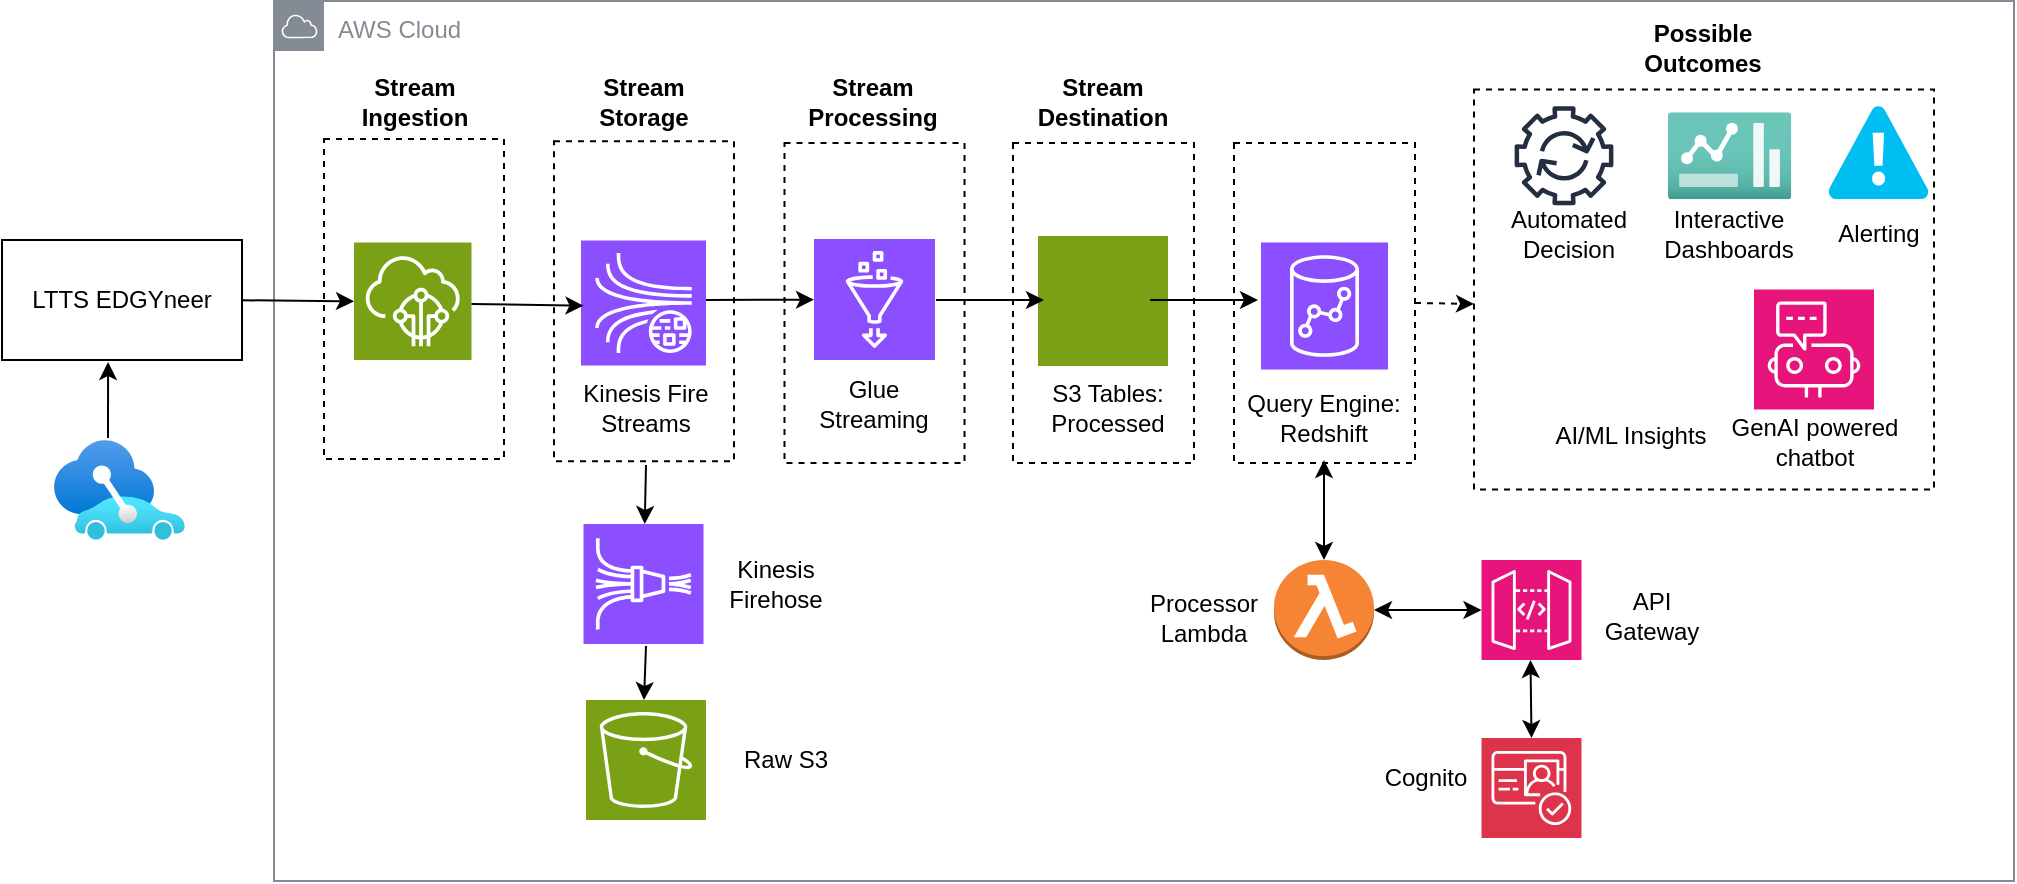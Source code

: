 <mxfile version="28.0.5">
  <diagram name="Page-1" id="A6wYswqma61FJDNkOINY">
    <mxGraphModel dx="1025" dy="427" grid="1" gridSize="10" guides="1" tooltips="1" connect="1" arrows="1" fold="1" page="1" pageScale="1" pageWidth="850" pageHeight="1100" math="0" shadow="0">
      <root>
        <mxCell id="0" />
        <mxCell id="1" parent="0" />
        <mxCell id="hn1NKW5ey4sbfua8mr8q-2" value="AWS Cloud" style="sketch=0;outlineConnect=0;gradientColor=none;html=1;whiteSpace=wrap;fontSize=12;fontStyle=0;shape=mxgraph.aws4.group;grIcon=mxgraph.aws4.group_aws_cloud;strokeColor=#858B94;fillColor=none;verticalAlign=top;align=left;spacingLeft=30;fontColor=#858B94;dashed=0;" vertex="1" parent="1">
          <mxGeometry x="160" y="110.5" width="870" height="440" as="geometry" />
        </mxCell>
        <mxCell id="hn1NKW5ey4sbfua8mr8q-3" value="" style="image;aspect=fixed;html=1;points=[];align=center;fontSize=12;image=img/lib/azure2/other/Connected_Vehicle_Platform.svg;" vertex="1" parent="1">
          <mxGeometry x="50" y="330" width="65.38" height="50" as="geometry" />
        </mxCell>
        <mxCell id="hn1NKW5ey4sbfua8mr8q-7" value="" style="sketch=0;points=[[0,0,0],[0.25,0,0],[0.5,0,0],[0.75,0,0],[1,0,0],[0,1,0],[0.25,1,0],[0.5,1,0],[0.75,1,0],[1,1,0],[0,0.25,0],[0,0.5,0],[0,0.75,0],[1,0.25,0],[1,0.5,0],[1,0.75,0]];outlineConnect=0;fontColor=#232F3E;fillColor=#7AA116;strokeColor=#ffffff;dashed=0;verticalLabelPosition=bottom;verticalAlign=top;align=center;html=1;fontSize=12;fontStyle=0;aspect=fixed;shape=mxgraph.aws4.resourceIcon;resIcon=mxgraph.aws4.s3;" vertex="1" parent="1">
          <mxGeometry x="316" y="460" width="60" height="60" as="geometry" />
        </mxCell>
        <mxCell id="hn1NKW5ey4sbfua8mr8q-10" value="" style="sketch=0;points=[[0,0,0],[0.25,0,0],[0.5,0,0],[0.75,0,0],[1,0,0],[0,1,0],[0.25,1,0],[0.5,1,0],[0.75,1,0],[1,1,0],[0,0.25,0],[0,0.5,0],[0,0.75,0],[1,0.25,0],[1,0.5,0],[1,0.75,0]];outlineConnect=0;fontColor=#232F3E;fillColor=#8C4FFF;strokeColor=#ffffff;dashed=0;verticalLabelPosition=bottom;verticalAlign=top;align=center;html=1;fontSize=12;fontStyle=0;aspect=fixed;shape=mxgraph.aws4.resourceIcon;resIcon=mxgraph.aws4.kinesis_data_firehose;" vertex="1" parent="1">
          <mxGeometry x="314.75" y="372" width="60" height="60" as="geometry" />
        </mxCell>
        <mxCell id="hn1NKW5ey4sbfua8mr8q-18" value="LTTS EDGYneer" style="rounded=0;whiteSpace=wrap;html=1;" vertex="1" parent="1">
          <mxGeometry x="24" y="230" width="120" height="60" as="geometry" />
        </mxCell>
        <mxCell id="hn1NKW5ey4sbfua8mr8q-27" value="" style="rounded=0;whiteSpace=wrap;html=1;dashed=1;" vertex="1" parent="1">
          <mxGeometry x="300" y="180.63" width="90" height="160" as="geometry" />
        </mxCell>
        <mxCell id="hn1NKW5ey4sbfua8mr8q-6" value="" style="sketch=0;points=[[0,0,0],[0.25,0,0],[0.5,0,0],[0.75,0,0],[1,0,0],[0,1,0],[0.25,1,0],[0.5,1,0],[0.75,1,0],[1,1,0],[0,0.25,0],[0,0.5,0],[0,0.75,0],[1,0.25,0],[1,0.5,0],[1,0.75,0]];outlineConnect=0;fontColor=#232F3E;fillColor=#8C4FFF;strokeColor=#ffffff;dashed=0;verticalLabelPosition=bottom;verticalAlign=top;align=center;html=1;fontSize=12;fontStyle=0;aspect=fixed;shape=mxgraph.aws4.resourceIcon;resIcon=mxgraph.aws4.kinesis_data_streams;" vertex="1" parent="1">
          <mxGeometry x="313.5" y="230.25" width="62.5" height="62.5" as="geometry" />
        </mxCell>
        <mxCell id="hn1NKW5ey4sbfua8mr8q-59" value="" style="endArrow=classic;startArrow=classic;html=1;rounded=0;exitX=0.5;exitY=0;exitDx=0;exitDy=0;exitPerimeter=0;" edge="1" parent="1" source="hn1NKW5ey4sbfua8mr8q-53">
          <mxGeometry width="50" height="50" relative="1" as="geometry">
            <mxPoint x="788" y="470" as="sourcePoint" />
            <mxPoint x="788.25" y="440" as="targetPoint" />
          </mxGeometry>
        </mxCell>
        <mxCell id="hn1NKW5ey4sbfua8mr8q-28" value="" style="rounded=0;whiteSpace=wrap;html=1;dashed=1;" vertex="1" parent="1">
          <mxGeometry x="415.25" y="181.5" width="90" height="160" as="geometry" />
        </mxCell>
        <mxCell id="hn1NKW5ey4sbfua8mr8q-60" value="Processor Lambda" style="text;html=1;align=center;verticalAlign=middle;whiteSpace=wrap;rounded=0;" vertex="1" parent="1">
          <mxGeometry x="590" y="390" width="70" height="57" as="geometry" />
        </mxCell>
        <mxCell id="hn1NKW5ey4sbfua8mr8q-8" value="" style="sketch=0;points=[[0,0,0],[0.25,0,0],[0.5,0,0],[0.75,0,0],[1,0,0],[0,1,0],[0.25,1,0],[0.5,1,0],[0.75,1,0],[1,1,0],[0,0.25,0],[0,0.5,0],[0,0.75,0],[1,0.25,0],[1,0.5,0],[1,0.75,0]];outlineConnect=0;fontColor=#232F3E;fillColor=#8C4FFF;strokeColor=#ffffff;dashed=0;verticalLabelPosition=bottom;verticalAlign=top;align=center;html=1;fontSize=12;fontStyle=0;aspect=fixed;shape=mxgraph.aws4.resourceIcon;resIcon=mxgraph.aws4.glue;" vertex="1" parent="1">
          <mxGeometry x="430" y="229.5" width="60.5" height="60.5" as="geometry" />
        </mxCell>
        <mxCell id="hn1NKW5ey4sbfua8mr8q-61" value="" style="endArrow=classic;html=1;rounded=0;entryX=0.442;entryY=1.017;entryDx=0;entryDy=0;entryPerimeter=0;exitX=0.413;exitY=-0.02;exitDx=0;exitDy=0;exitPerimeter=0;" edge="1" parent="1" source="hn1NKW5ey4sbfua8mr8q-3" target="hn1NKW5ey4sbfua8mr8q-18">
          <mxGeometry width="50" height="50" relative="1" as="geometry">
            <mxPoint x="80" y="330" as="sourcePoint" />
            <mxPoint x="130" y="280" as="targetPoint" />
          </mxGeometry>
        </mxCell>
        <mxCell id="hn1NKW5ey4sbfua8mr8q-21" value="" style="endArrow=classic;html=1;rounded=0;" edge="1" parent="1" target="hn1NKW5ey4sbfua8mr8q-8">
          <mxGeometry width="50" height="50" relative="1" as="geometry">
            <mxPoint x="376" y="260" as="sourcePoint" />
            <mxPoint x="430" y="260" as="targetPoint" />
          </mxGeometry>
        </mxCell>
        <mxCell id="hn1NKW5ey4sbfua8mr8q-62" value="" style="endArrow=classic;html=1;rounded=0;entryX=0;entryY=0.536;entryDx=0;entryDy=0;entryPerimeter=0;exitX=1;exitY=0.5;exitDx=0;exitDy=0;dashed=1;" edge="1" parent="1" source="hn1NKW5ey4sbfua8mr8q-30" target="hn1NKW5ey4sbfua8mr8q-32">
          <mxGeometry width="50" height="50" relative="1" as="geometry">
            <mxPoint x="70" y="338" as="sourcePoint" />
            <mxPoint x="70" y="300" as="targetPoint" />
          </mxGeometry>
        </mxCell>
        <mxCell id="hn1NKW5ey4sbfua8mr8q-29" value="" style="rounded=0;whiteSpace=wrap;html=1;dashed=1;" vertex="1" parent="1">
          <mxGeometry x="529.5" y="181.5" width="90.5" height="160" as="geometry" />
        </mxCell>
        <mxCell id="hn1NKW5ey4sbfua8mr8q-63" value="Stream Ingestion" style="text;html=1;align=center;verticalAlign=middle;whiteSpace=wrap;rounded=0;fontStyle=1" vertex="1" parent="1">
          <mxGeometry x="182.5" y="146" width="95" height="30.5" as="geometry" />
        </mxCell>
        <mxCell id="hn1NKW5ey4sbfua8mr8q-15" value="" style="sketch=0;outlineConnect=0;fontColor=#232F3E;gradientColor=none;fillColor=#7AA116;strokeColor=none;dashed=0;verticalLabelPosition=bottom;verticalAlign=top;align=center;html=1;fontSize=12;fontStyle=0;aspect=fixed;pointerEvents=1;shape=mxgraph.aws4.s3_tables;" vertex="1" parent="1">
          <mxGeometry x="542" y="228" width="65" height="65" as="geometry" />
        </mxCell>
        <mxCell id="hn1NKW5ey4sbfua8mr8q-64" value="Stream Storage" style="text;html=1;align=center;verticalAlign=middle;whiteSpace=wrap;rounded=0;fontStyle=1" vertex="1" parent="1">
          <mxGeometry x="302.75" y="146" width="84" height="30" as="geometry" />
        </mxCell>
        <mxCell id="hn1NKW5ey4sbfua8mr8q-24" value="" style="endArrow=classic;html=1;rounded=0;" edge="1" parent="1">
          <mxGeometry width="50" height="50" relative="1" as="geometry">
            <mxPoint x="491" y="260" as="sourcePoint" />
            <mxPoint x="545" y="260" as="targetPoint" />
          </mxGeometry>
        </mxCell>
        <mxCell id="hn1NKW5ey4sbfua8mr8q-65" value="Stream Processing" style="text;html=1;align=center;verticalAlign=middle;whiteSpace=wrap;rounded=0;fontStyle=1" vertex="1" parent="1">
          <mxGeometry x="412.25" y="146" width="95" height="30.5" as="geometry" />
        </mxCell>
        <mxCell id="hn1NKW5ey4sbfua8mr8q-30" value="" style="rounded=0;whiteSpace=wrap;html=1;dashed=1;" vertex="1" parent="1">
          <mxGeometry x="640" y="181.5" width="90.5" height="160" as="geometry" />
        </mxCell>
        <mxCell id="hn1NKW5ey4sbfua8mr8q-66" value="Stream Destination" style="text;html=1;align=center;verticalAlign=middle;whiteSpace=wrap;rounded=0;fontStyle=1" vertex="1" parent="1">
          <mxGeometry x="527" y="146" width="95" height="30.5" as="geometry" />
        </mxCell>
        <mxCell id="hn1NKW5ey4sbfua8mr8q-13" value="" style="sketch=0;points=[[0,0,0],[0.25,0,0],[0.5,0,0],[0.75,0,0],[1,0,0],[0,1,0],[0.25,1,0],[0.5,1,0],[0.75,1,0],[1,1,0],[0,0.25,0],[0,0.5,0],[0,0.75,0],[1,0.25,0],[1,0.5,0],[1,0.75,0]];outlineConnect=0;fontColor=#232F3E;fillColor=#8C4FFF;strokeColor=#ffffff;dashed=0;verticalLabelPosition=bottom;verticalAlign=top;align=center;html=1;fontSize=12;fontStyle=0;aspect=fixed;shape=mxgraph.aws4.resourceIcon;resIcon=mxgraph.aws4.redshift;" vertex="1" parent="1">
          <mxGeometry x="653.5" y="231.25" width="63.5" height="63.5" as="geometry" />
        </mxCell>
        <mxCell id="hn1NKW5ey4sbfua8mr8q-67" value="IoT Core" style="text;html=1;align=center;verticalAlign=middle;whiteSpace=wrap;rounded=0;" vertex="1" parent="1">
          <mxGeometry x="195" y="282.5" width="70" height="57" as="geometry" />
        </mxCell>
        <mxCell id="hn1NKW5ey4sbfua8mr8q-25" value="" style="endArrow=classic;html=1;rounded=0;" edge="1" parent="1">
          <mxGeometry width="50" height="50" relative="1" as="geometry">
            <mxPoint x="598" y="260" as="sourcePoint" />
            <mxPoint x="652" y="260" as="targetPoint" />
          </mxGeometry>
        </mxCell>
        <mxCell id="hn1NKW5ey4sbfua8mr8q-68" value="Kinesis Fire Streams" style="text;html=1;align=center;verticalAlign=middle;whiteSpace=wrap;rounded=0;" vertex="1" parent="1">
          <mxGeometry x="311" y="285.5" width="70" height="57" as="geometry" />
        </mxCell>
        <mxCell id="hn1NKW5ey4sbfua8mr8q-31" value="" style="rounded=0;whiteSpace=wrap;html=1;dashed=1;" vertex="1" parent="1">
          <mxGeometry x="185" y="179.5" width="90" height="160" as="geometry" />
        </mxCell>
        <mxCell id="hn1NKW5ey4sbfua8mr8q-69" value="Glue Streaming" style="text;html=1;align=center;verticalAlign=middle;whiteSpace=wrap;rounded=0;" vertex="1" parent="1">
          <mxGeometry x="424.75" y="283.5" width="70" height="57" as="geometry" />
        </mxCell>
        <mxCell id="hn1NKW5ey4sbfua8mr8q-5" value="" style="sketch=0;points=[[0,0,0],[0.25,0,0],[0.5,0,0],[0.75,0,0],[1,0,0],[0,1,0],[0.25,1,0],[0.5,1,0],[0.75,1,0],[1,1,0],[0,0.25,0],[0,0.5,0],[0,0.75,0],[1,0.25,0],[1,0.5,0],[1,0.75,0]];outlineConnect=0;fontColor=#232F3E;fillColor=#7AA116;strokeColor=#ffffff;dashed=0;verticalLabelPosition=bottom;verticalAlign=top;align=center;html=1;fontSize=12;fontStyle=0;aspect=fixed;shape=mxgraph.aws4.resourceIcon;resIcon=mxgraph.aws4.iot_core;" vertex="1" parent="1">
          <mxGeometry x="200" y="231.25" width="58.75" height="58.75" as="geometry" />
        </mxCell>
        <mxCell id="hn1NKW5ey4sbfua8mr8q-70" value="S3 Tables: Processed" style="text;html=1;align=center;verticalAlign=middle;whiteSpace=wrap;rounded=0;" vertex="1" parent="1">
          <mxGeometry x="542" y="285.5" width="70" height="57" as="geometry" />
        </mxCell>
        <mxCell id="hn1NKW5ey4sbfua8mr8q-20" value="" style="endArrow=classic;html=1;rounded=0;exitX=1;exitY=0.5;exitDx=0;exitDy=0;exitPerimeter=0;entryX=0;entryY=0.5;entryDx=0;entryDy=0;entryPerimeter=0;" edge="1" parent="1">
          <mxGeometry width="50" height="50" relative="1" as="geometry">
            <mxPoint x="258.75" y="262" as="sourcePoint" />
            <mxPoint x="314.75" y="262.87" as="targetPoint" />
          </mxGeometry>
        </mxCell>
        <mxCell id="hn1NKW5ey4sbfua8mr8q-72" value="Query Engine: Redshift" style="text;html=1;align=center;verticalAlign=middle;whiteSpace=wrap;rounded=0;" vertex="1" parent="1">
          <mxGeometry x="645.38" y="290" width="79.75" height="57" as="geometry" />
        </mxCell>
        <mxCell id="hn1NKW5ey4sbfua8mr8q-32" value="" style="rounded=0;whiteSpace=wrap;html=1;dashed=1;" vertex="1" parent="1">
          <mxGeometry x="760" y="154.75" width="230" height="200" as="geometry" />
        </mxCell>
        <mxCell id="hn1NKW5ey4sbfua8mr8q-73" value="" style="endArrow=classic;html=1;rounded=0;exitX=0.5;exitY=1;exitDx=0;exitDy=0;" edge="1" parent="1" source="hn1NKW5ey4sbfua8mr8q-68" target="hn1NKW5ey4sbfua8mr8q-10">
          <mxGeometry width="50" height="50" relative="1" as="geometry">
            <mxPoint x="170" y="260" as="sourcePoint" />
            <mxPoint x="226" y="260.87" as="targetPoint" />
          </mxGeometry>
        </mxCell>
        <mxCell id="hn1NKW5ey4sbfua8mr8q-33" value="" style="sketch=0;outlineConnect=0;fontColor=#232F3E;gradientColor=none;strokeColor=#232F3E;fillColor=#ffffff;dashed=0;verticalLabelPosition=bottom;verticalAlign=top;align=center;html=1;fontSize=12;fontStyle=0;aspect=fixed;shape=mxgraph.aws4.resourceIcon;resIcon=mxgraph.aws4.automation;" vertex="1" parent="1">
          <mxGeometry x="774.13" y="157" width="61.75" height="61.75" as="geometry" />
        </mxCell>
        <mxCell id="hn1NKW5ey4sbfua8mr8q-74" value="" style="endArrow=classic;html=1;rounded=0;exitX=0.5;exitY=1;exitDx=0;exitDy=0;" edge="1" parent="1">
          <mxGeometry width="50" height="50" relative="1" as="geometry">
            <mxPoint x="346" y="433" as="sourcePoint" />
            <mxPoint x="345" y="460" as="targetPoint" />
          </mxGeometry>
        </mxCell>
        <mxCell id="hn1NKW5ey4sbfua8mr8q-34" value="" style="image;aspect=fixed;html=1;points=[];align=center;fontSize=12;image=img/lib/azure2/general/Dashboard2.svg;" vertex="1" parent="1">
          <mxGeometry x="857" y="166.13" width="61.63" height="43.5" as="geometry" />
        </mxCell>
        <mxCell id="hn1NKW5ey4sbfua8mr8q-75" value="Kinesis Firehose" style="text;html=1;align=center;verticalAlign=middle;whiteSpace=wrap;rounded=0;" vertex="1" parent="1">
          <mxGeometry x="376" y="373.5" width="70" height="57" as="geometry" />
        </mxCell>
        <mxCell id="hn1NKW5ey4sbfua8mr8q-35" value="" style="verticalLabelPosition=bottom;html=1;verticalAlign=top;align=center;strokeColor=none;fillColor=#00BEF2;shape=mxgraph.azure.azure_alert;" vertex="1" parent="1">
          <mxGeometry x="937.26" y="163.13" width="50" height="46.5" as="geometry" />
        </mxCell>
        <mxCell id="hn1NKW5ey4sbfua8mr8q-76" value="Raw S3" style="text;html=1;align=center;verticalAlign=middle;whiteSpace=wrap;rounded=0;" vertex="1" parent="1">
          <mxGeometry x="381" y="461.5" width="70" height="57" as="geometry" />
        </mxCell>
        <mxCell id="hn1NKW5ey4sbfua8mr8q-36" value="" style="shape=image;html=1;verticalAlign=top;verticalLabelPosition=bottom;labelBackgroundColor=#ffffff;imageAspect=0;aspect=fixed;image=https://cdn3.iconfinder.com/data/icons/ballicons-reloaded-free/512/icon-93-128.png" vertex="1" parent="1">
          <mxGeometry x="799.75" y="254.75" width="57.25" height="57.25" as="geometry" />
        </mxCell>
        <mxCell id="hn1NKW5ey4sbfua8mr8q-37" value="" style="sketch=0;points=[[0,0,0],[0.25,0,0],[0.5,0,0],[0.75,0,0],[1,0,0],[0,1,0],[0.25,1,0],[0.5,1,0],[0.75,1,0],[1,1,0],[0,0.25,0],[0,0.5,0],[0,0.75,0],[1,0.25,0],[1,0.5,0],[1,0.75,0]];points=[[0,0,0],[0.25,0,0],[0.5,0,0],[0.75,0,0],[1,0,0],[0,1,0],[0.25,1,0],[0.5,1,0],[0.75,1,0],[1,1,0],[0,0.25,0],[0,0.5,0],[0,0.75,0],[1,0.25,0],[1,0.5,0],[1,0.75,0]];outlineConnect=0;fontColor=#232F3E;fillColor=#E7157B;strokeColor=#ffffff;dashed=0;verticalLabelPosition=bottom;verticalAlign=top;align=center;html=1;fontSize=12;fontStyle=0;aspect=fixed;shape=mxgraph.aws4.resourceIcon;resIcon=mxgraph.aws4.chatbot;" vertex="1" parent="1">
          <mxGeometry x="900" y="254.75" width="60" height="60" as="geometry" />
        </mxCell>
        <mxCell id="hn1NKW5ey4sbfua8mr8q-38" value="&lt;b&gt;Possible Outcomes&lt;/b&gt;" style="text;html=1;align=center;verticalAlign=middle;whiteSpace=wrap;rounded=0;" vertex="1" parent="1">
          <mxGeometry x="834.37" y="110" width="81.25" height="47" as="geometry" />
        </mxCell>
        <mxCell id="hn1NKW5ey4sbfua8mr8q-39" value="Automated Decision" style="text;html=1;align=center;verticalAlign=middle;whiteSpace=wrap;rounded=0;" vertex="1" parent="1">
          <mxGeometry x="767.38" y="203.25" width="81.25" height="47" as="geometry" />
        </mxCell>
        <mxCell id="hn1NKW5ey4sbfua8mr8q-40" value="Interactive Dashboards" style="text;html=1;align=center;verticalAlign=middle;whiteSpace=wrap;rounded=0;" vertex="1" parent="1">
          <mxGeometry x="847.19" y="203.25" width="81.25" height="47" as="geometry" />
        </mxCell>
        <mxCell id="hn1NKW5ey4sbfua8mr8q-41" value="&lt;div&gt;Alerting&lt;/div&gt;" style="text;html=1;align=center;verticalAlign=middle;whiteSpace=wrap;rounded=0;" vertex="1" parent="1">
          <mxGeometry x="921.63" y="203.25" width="81.25" height="47" as="geometry" />
        </mxCell>
        <mxCell id="hn1NKW5ey4sbfua8mr8q-42" value="AI/ML Insights" style="text;html=1;align=center;verticalAlign=middle;whiteSpace=wrap;rounded=0;" vertex="1" parent="1">
          <mxGeometry x="798" y="304.75" width="81.25" height="47" as="geometry" />
        </mxCell>
        <mxCell id="hn1NKW5ey4sbfua8mr8q-43" value="GenAI powered chatbot" style="text;html=1;align=center;verticalAlign=middle;whiteSpace=wrap;rounded=0;" vertex="1" parent="1">
          <mxGeometry x="879.69" y="306.75" width="100.62" height="47.5" as="geometry" />
        </mxCell>
        <mxCell id="hn1NKW5ey4sbfua8mr8q-52" value="" style="sketch=0;points=[[0,0,0],[0.25,0,0],[0.5,0,0],[0.75,0,0],[1,0,0],[0,1,0],[0.25,1,0],[0.5,1,0],[0.75,1,0],[1,1,0],[0,0.25,0],[0,0.5,0],[0,0.75,0],[1,0.25,0],[1,0.5,0],[1,0.75,0]];outlineConnect=0;fontColor=#232F3E;fillColor=#E7157B;strokeColor=#ffffff;dashed=0;verticalLabelPosition=bottom;verticalAlign=top;align=center;html=1;fontSize=12;fontStyle=0;aspect=fixed;shape=mxgraph.aws4.resourceIcon;resIcon=mxgraph.aws4.api_gateway;" vertex="1" parent="1">
          <mxGeometry x="763.75" y="390" width="50" height="50" as="geometry" />
        </mxCell>
        <mxCell id="hn1NKW5ey4sbfua8mr8q-53" value="" style="sketch=0;points=[[0,0,0],[0.25,0,0],[0.5,0,0],[0.75,0,0],[1,0,0],[0,1,0],[0.25,1,0],[0.5,1,0],[0.75,1,0],[1,1,0],[0,0.25,0],[0,0.5,0],[0,0.75,0],[1,0.25,0],[1,0.5,0],[1,0.75,0]];outlineConnect=0;fontColor=#232F3E;fillColor=#DD344C;strokeColor=#ffffff;dashed=0;verticalLabelPosition=bottom;verticalAlign=top;align=center;html=1;fontSize=12;fontStyle=0;aspect=fixed;shape=mxgraph.aws4.resourceIcon;resIcon=mxgraph.aws4.cognito;" vertex="1" parent="1">
          <mxGeometry x="763.75" y="479" width="50" height="50" as="geometry" />
        </mxCell>
        <mxCell id="hn1NKW5ey4sbfua8mr8q-54" value="" style="outlineConnect=0;dashed=0;verticalLabelPosition=bottom;verticalAlign=top;align=center;html=1;shape=mxgraph.aws3.lambda_function;fillColor=#F58534;gradientColor=none;" vertex="1" parent="1">
          <mxGeometry x="660" y="390" width="50" height="50" as="geometry" />
        </mxCell>
        <mxCell id="hn1NKW5ey4sbfua8mr8q-55" value="Cognito" style="text;html=1;align=center;verticalAlign=middle;whiteSpace=wrap;rounded=0;" vertex="1" parent="1">
          <mxGeometry x="700.75" y="470.5" width="70" height="57" as="geometry" />
        </mxCell>
        <mxCell id="hn1NKW5ey4sbfua8mr8q-56" value="API Gateway" style="text;html=1;align=center;verticalAlign=middle;whiteSpace=wrap;rounded=0;" vertex="1" parent="1">
          <mxGeometry x="813.75" y="389.5" width="70" height="57" as="geometry" />
        </mxCell>
        <mxCell id="hn1NKW5ey4sbfua8mr8q-57" value="" style="endArrow=classic;startArrow=classic;html=1;rounded=0;exitX=0;exitY=0.5;exitDx=0;exitDy=0;exitPerimeter=0;entryX=1;entryY=0.5;entryDx=0;entryDy=0;entryPerimeter=0;" edge="1" parent="1" source="hn1NKW5ey4sbfua8mr8q-52" target="hn1NKW5ey4sbfua8mr8q-54">
          <mxGeometry width="50" height="50" relative="1" as="geometry">
            <mxPoint x="783.75" y="485" as="sourcePoint" />
            <mxPoint x="783.75" y="451" as="targetPoint" />
          </mxGeometry>
        </mxCell>
        <mxCell id="hn1NKW5ey4sbfua8mr8q-58" value="" style="endArrow=classic;startArrow=classic;html=1;rounded=0;" edge="1" parent="1" source="hn1NKW5ey4sbfua8mr8q-54">
          <mxGeometry width="50" height="50" relative="1" as="geometry">
            <mxPoint x="777.75" y="411" as="sourcePoint" />
            <mxPoint x="685" y="340" as="targetPoint" />
          </mxGeometry>
        </mxCell>
        <mxCell id="hn1NKW5ey4sbfua8mr8q-19" value="" style="endArrow=classic;html=1;rounded=0;exitX=1;exitY=0.5;exitDx=0;exitDy=0;exitPerimeter=0;entryX=0;entryY=0.5;entryDx=0;entryDy=0;entryPerimeter=0;" edge="1" parent="1" target="hn1NKW5ey4sbfua8mr8q-5">
          <mxGeometry width="50" height="50" relative="1" as="geometry">
            <mxPoint x="144" y="260.13" as="sourcePoint" />
            <mxPoint x="194" y="260.13" as="targetPoint" />
          </mxGeometry>
        </mxCell>
      </root>
    </mxGraphModel>
  </diagram>
</mxfile>
